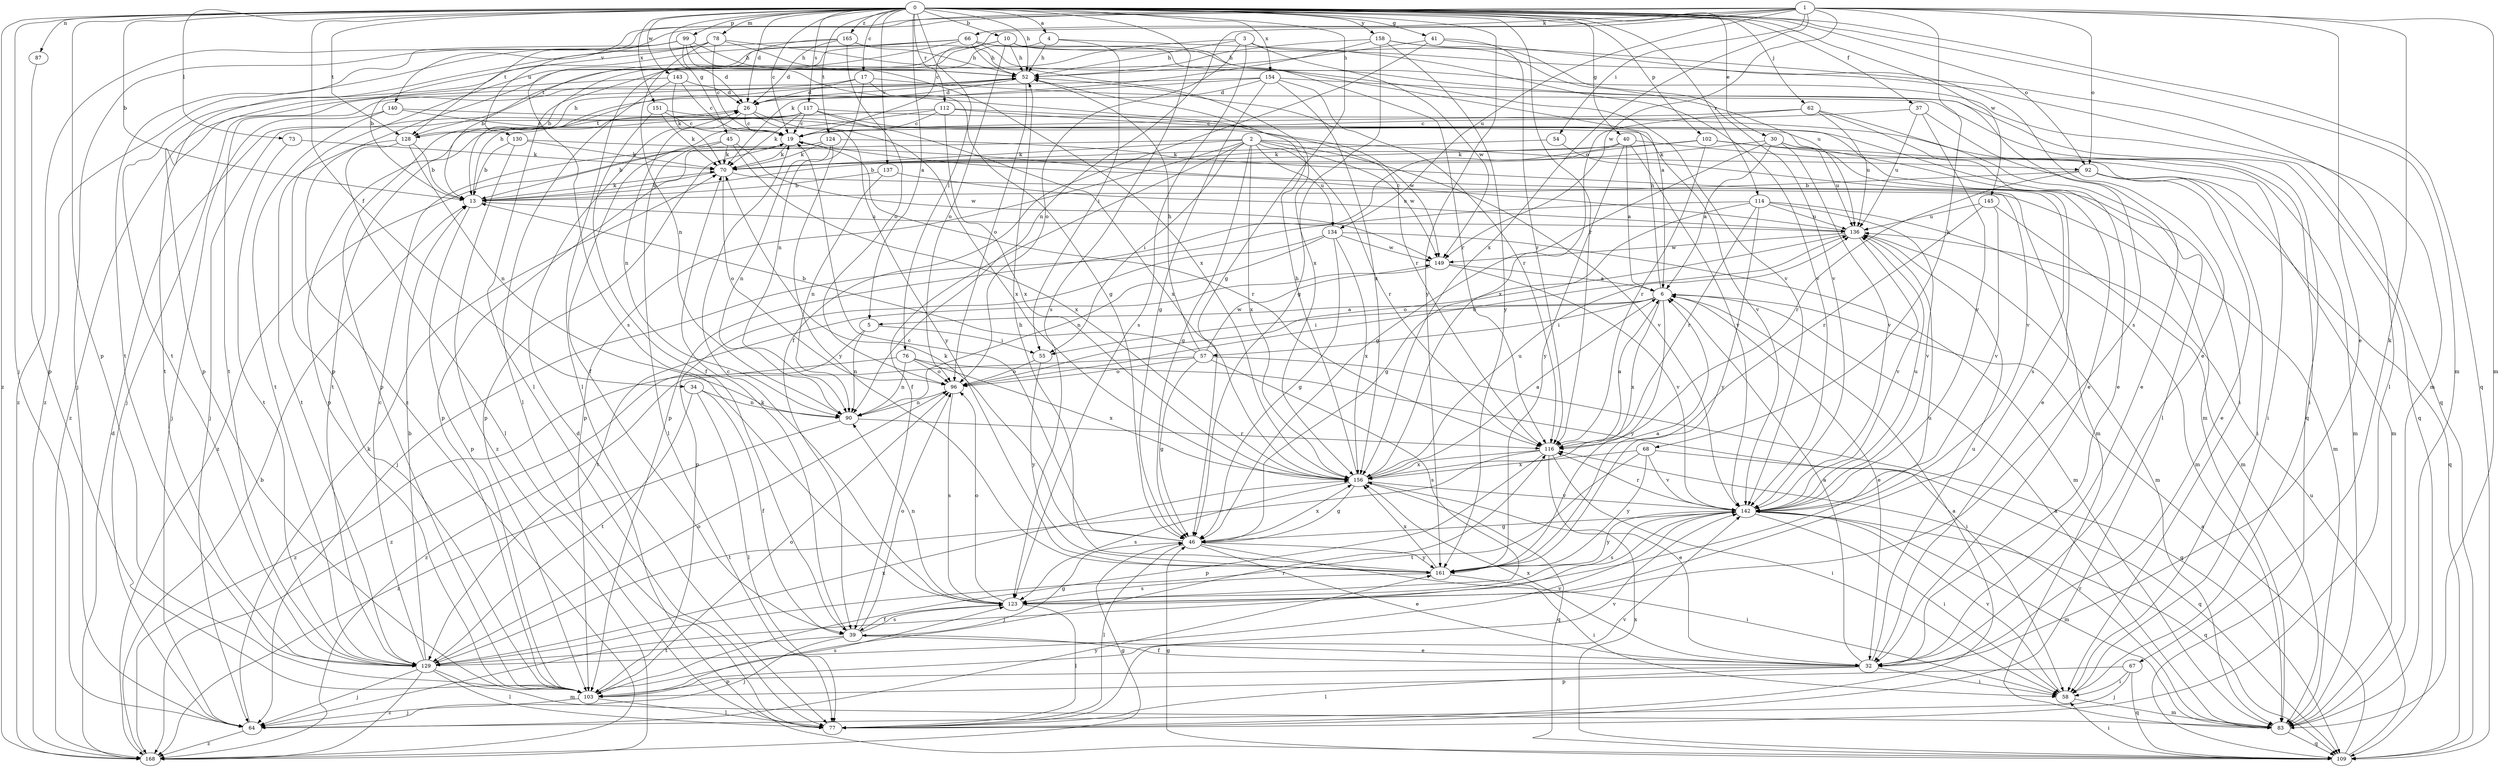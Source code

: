 strict digraph  {
0;
1;
2;
3;
4;
5;
6;
10;
13;
17;
19;
26;
30;
32;
34;
37;
39;
40;
41;
45;
46;
52;
54;
55;
57;
58;
62;
64;
66;
67;
68;
70;
73;
76;
77;
78;
83;
87;
90;
92;
96;
99;
102;
103;
109;
112;
114;
116;
117;
123;
124;
128;
129;
130;
134;
136;
137;
140;
142;
143;
145;
149;
151;
154;
156;
158;
161;
165;
168;
0 -> 4  [label=a];
0 -> 5  [label=a];
0 -> 10  [label=b];
0 -> 13  [label=b];
0 -> 17  [label=c];
0 -> 19  [label=c];
0 -> 26  [label=d];
0 -> 30  [label=e];
0 -> 34  [label=f];
0 -> 37  [label=f];
0 -> 40  [label=g];
0 -> 41  [label=g];
0 -> 45  [label=g];
0 -> 46  [label=g];
0 -> 52  [label=h];
0 -> 62  [label=j];
0 -> 64  [label=j];
0 -> 73  [label=l];
0 -> 76  [label=l];
0 -> 78  [label=m];
0 -> 83  [label=m];
0 -> 87  [label=n];
0 -> 92  [label=o];
0 -> 99  [label=p];
0 -> 102  [label=p];
0 -> 103  [label=p];
0 -> 109  [label=q];
0 -> 112  [label=r];
0 -> 114  [label=r];
0 -> 116  [label=r];
0 -> 117  [label=s];
0 -> 123  [label=s];
0 -> 124  [label=t];
0 -> 128  [label=t];
0 -> 137  [label=v];
0 -> 143  [label=w];
0 -> 145  [label=w];
0 -> 151  [label=x];
0 -> 154  [label=x];
0 -> 158  [label=y];
0 -> 161  [label=y];
0 -> 165  [label=z];
0 -> 168  [label=z];
1 -> 19  [label=c];
1 -> 32  [label=e];
1 -> 54  [label=i];
1 -> 66  [label=k];
1 -> 67  [label=k];
1 -> 68  [label=k];
1 -> 83  [label=m];
1 -> 90  [label=n];
1 -> 92  [label=o];
1 -> 128  [label=t];
1 -> 130  [label=u];
1 -> 134  [label=u];
1 -> 140  [label=v];
1 -> 149  [label=w];
1 -> 156  [label=x];
2 -> 39  [label=f];
2 -> 46  [label=g];
2 -> 55  [label=i];
2 -> 70  [label=k];
2 -> 92  [label=o];
2 -> 103  [label=p];
2 -> 116  [label=r];
2 -> 134  [label=u];
2 -> 142  [label=v];
2 -> 149  [label=w];
2 -> 156  [label=x];
2 -> 168  [label=z];
3 -> 13  [label=b];
3 -> 52  [label=h];
3 -> 96  [label=o];
3 -> 123  [label=s];
3 -> 136  [label=u];
3 -> 149  [label=w];
4 -> 52  [label=h];
4 -> 55  [label=i];
4 -> 77  [label=l];
4 -> 142  [label=v];
5 -> 55  [label=i];
5 -> 90  [label=n];
5 -> 168  [label=z];
6 -> 5  [label=a];
6 -> 32  [label=e];
6 -> 52  [label=h];
6 -> 55  [label=i];
6 -> 57  [label=i];
6 -> 156  [label=x];
6 -> 161  [label=y];
10 -> 52  [label=h];
10 -> 77  [label=l];
10 -> 83  [label=m];
10 -> 96  [label=o];
10 -> 116  [label=r];
10 -> 128  [label=t];
13 -> 52  [label=h];
13 -> 70  [label=k];
13 -> 103  [label=p];
13 -> 136  [label=u];
17 -> 26  [label=d];
17 -> 90  [label=n];
17 -> 109  [label=q];
17 -> 116  [label=r];
17 -> 168  [label=z];
19 -> 70  [label=k];
19 -> 103  [label=p];
19 -> 116  [label=r];
26 -> 19  [label=c];
26 -> 90  [label=n];
26 -> 128  [label=t];
26 -> 156  [label=x];
26 -> 161  [label=y];
30 -> 6  [label=a];
30 -> 32  [label=e];
30 -> 46  [label=g];
30 -> 70  [label=k];
30 -> 136  [label=u];
30 -> 142  [label=v];
32 -> 6  [label=a];
32 -> 39  [label=f];
32 -> 58  [label=i];
32 -> 77  [label=l];
32 -> 103  [label=p];
32 -> 136  [label=u];
32 -> 156  [label=x];
34 -> 39  [label=f];
34 -> 77  [label=l];
34 -> 90  [label=n];
34 -> 129  [label=t];
37 -> 19  [label=c];
37 -> 32  [label=e];
37 -> 136  [label=u];
37 -> 142  [label=v];
39 -> 32  [label=e];
39 -> 46  [label=g];
39 -> 64  [label=j];
39 -> 70  [label=k];
39 -> 96  [label=o];
39 -> 123  [label=s];
39 -> 129  [label=t];
40 -> 6  [label=a];
40 -> 70  [label=k];
40 -> 83  [label=m];
40 -> 103  [label=p];
40 -> 142  [label=v];
40 -> 161  [label=y];
41 -> 32  [label=e];
41 -> 39  [label=f];
41 -> 52  [label=h];
41 -> 116  [label=r];
45 -> 13  [label=b];
45 -> 70  [label=k];
45 -> 77  [label=l];
45 -> 149  [label=w];
45 -> 156  [label=x];
46 -> 19  [label=c];
46 -> 32  [label=e];
46 -> 58  [label=i];
46 -> 70  [label=k];
46 -> 77  [label=l];
46 -> 156  [label=x];
46 -> 161  [label=y];
52 -> 26  [label=d];
52 -> 64  [label=j];
52 -> 96  [label=o];
54 -> 70  [label=k];
54 -> 123  [label=s];
55 -> 96  [label=o];
55 -> 161  [label=y];
57 -> 13  [label=b];
57 -> 46  [label=g];
57 -> 52  [label=h];
57 -> 96  [label=o];
57 -> 109  [label=q];
57 -> 123  [label=s];
57 -> 149  [label=w];
57 -> 168  [label=z];
58 -> 83  [label=m];
58 -> 142  [label=v];
62 -> 19  [label=c];
62 -> 32  [label=e];
62 -> 77  [label=l];
62 -> 136  [label=u];
62 -> 156  [label=x];
64 -> 70  [label=k];
64 -> 161  [label=y];
64 -> 168  [label=z];
66 -> 6  [label=a];
66 -> 13  [label=b];
66 -> 52  [label=h];
66 -> 103  [label=p];
66 -> 109  [label=q];
66 -> 123  [label=s];
66 -> 129  [label=t];
66 -> 168  [label=z];
67 -> 58  [label=i];
67 -> 64  [label=j];
67 -> 103  [label=p];
67 -> 109  [label=q];
68 -> 109  [label=q];
68 -> 129  [label=t];
68 -> 142  [label=v];
68 -> 156  [label=x];
68 -> 161  [label=y];
70 -> 13  [label=b];
70 -> 83  [label=m];
70 -> 96  [label=o];
73 -> 70  [label=k];
73 -> 129  [label=t];
76 -> 58  [label=i];
76 -> 90  [label=n];
76 -> 96  [label=o];
76 -> 156  [label=x];
76 -> 168  [label=z];
77 -> 6  [label=a];
77 -> 142  [label=v];
78 -> 13  [label=b];
78 -> 19  [label=c];
78 -> 52  [label=h];
78 -> 90  [label=n];
78 -> 142  [label=v];
78 -> 168  [label=z];
83 -> 6  [label=a];
83 -> 109  [label=q];
83 -> 116  [label=r];
87 -> 103  [label=p];
90 -> 116  [label=r];
90 -> 168  [label=z];
92 -> 13  [label=b];
92 -> 32  [label=e];
92 -> 58  [label=i];
92 -> 109  [label=q];
92 -> 116  [label=r];
96 -> 90  [label=n];
96 -> 123  [label=s];
96 -> 136  [label=u];
99 -> 26  [label=d];
99 -> 46  [label=g];
99 -> 52  [label=h];
99 -> 64  [label=j];
99 -> 129  [label=t];
99 -> 156  [label=x];
99 -> 168  [label=z];
102 -> 13  [label=b];
102 -> 58  [label=i];
102 -> 70  [label=k];
102 -> 83  [label=m];
102 -> 116  [label=r];
103 -> 64  [label=j];
103 -> 77  [label=l];
103 -> 96  [label=o];
103 -> 116  [label=r];
103 -> 123  [label=s];
103 -> 142  [label=v];
109 -> 6  [label=a];
109 -> 26  [label=d];
109 -> 46  [label=g];
109 -> 58  [label=i];
109 -> 136  [label=u];
109 -> 156  [label=x];
112 -> 19  [label=c];
112 -> 32  [label=e];
112 -> 39  [label=f];
112 -> 129  [label=t];
112 -> 142  [label=v];
112 -> 156  [label=x];
114 -> 46  [label=g];
114 -> 64  [label=j];
114 -> 83  [label=m];
114 -> 116  [label=r];
114 -> 136  [label=u];
114 -> 142  [label=v];
114 -> 161  [label=y];
116 -> 6  [label=a];
116 -> 32  [label=e];
116 -> 58  [label=i];
116 -> 103  [label=p];
116 -> 129  [label=t];
116 -> 156  [label=x];
117 -> 19  [label=c];
117 -> 58  [label=i];
117 -> 64  [label=j];
117 -> 70  [label=k];
117 -> 83  [label=m];
117 -> 103  [label=p];
117 -> 156  [label=x];
123 -> 19  [label=c];
123 -> 39  [label=f];
123 -> 77  [label=l];
123 -> 90  [label=n];
123 -> 96  [label=o];
123 -> 136  [label=u];
124 -> 70  [label=k];
124 -> 83  [label=m];
124 -> 90  [label=n];
124 -> 103  [label=p];
124 -> 161  [label=y];
128 -> 13  [label=b];
128 -> 52  [label=h];
128 -> 77  [label=l];
128 -> 90  [label=n];
128 -> 129  [label=t];
129 -> 13  [label=b];
129 -> 19  [label=c];
129 -> 64  [label=j];
129 -> 77  [label=l];
129 -> 83  [label=m];
129 -> 96  [label=o];
129 -> 142  [label=v];
129 -> 156  [label=x];
129 -> 168  [label=z];
130 -> 13  [label=b];
130 -> 70  [label=k];
130 -> 142  [label=v];
130 -> 168  [label=z];
134 -> 46  [label=g];
134 -> 83  [label=m];
134 -> 90  [label=n];
134 -> 103  [label=p];
134 -> 149  [label=w];
134 -> 156  [label=x];
136 -> 19  [label=c];
136 -> 83  [label=m];
136 -> 96  [label=o];
136 -> 142  [label=v];
136 -> 149  [label=w];
137 -> 13  [label=b];
137 -> 90  [label=n];
137 -> 136  [label=u];
140 -> 19  [label=c];
140 -> 64  [label=j];
140 -> 129  [label=t];
140 -> 149  [label=w];
142 -> 46  [label=g];
142 -> 58  [label=i];
142 -> 64  [label=j];
142 -> 83  [label=m];
142 -> 109  [label=q];
142 -> 116  [label=r];
142 -> 123  [label=s];
142 -> 136  [label=u];
142 -> 161  [label=y];
143 -> 19  [label=c];
143 -> 26  [label=d];
143 -> 70  [label=k];
143 -> 77  [label=l];
143 -> 129  [label=t];
145 -> 83  [label=m];
145 -> 116  [label=r];
145 -> 136  [label=u];
145 -> 142  [label=v];
149 -> 6  [label=a];
149 -> 129  [label=t];
149 -> 142  [label=v];
151 -> 19  [label=c];
151 -> 39  [label=f];
151 -> 58  [label=i];
151 -> 70  [label=k];
154 -> 26  [label=d];
154 -> 46  [label=g];
154 -> 103  [label=p];
154 -> 109  [label=q];
154 -> 116  [label=r];
154 -> 129  [label=t];
154 -> 156  [label=x];
156 -> 6  [label=a];
156 -> 46  [label=g];
156 -> 52  [label=h];
156 -> 109  [label=q];
156 -> 123  [label=s];
156 -> 136  [label=u];
156 -> 142  [label=v];
158 -> 46  [label=g];
158 -> 52  [label=h];
158 -> 70  [label=k];
158 -> 77  [label=l];
158 -> 142  [label=v];
158 -> 161  [label=y];
161 -> 6  [label=a];
161 -> 52  [label=h];
161 -> 58  [label=i];
161 -> 123  [label=s];
161 -> 156  [label=x];
165 -> 26  [label=d];
165 -> 52  [label=h];
165 -> 96  [label=o];
165 -> 103  [label=p];
165 -> 123  [label=s];
165 -> 156  [label=x];
168 -> 13  [label=b];
168 -> 26  [label=d];
168 -> 46  [label=g];
}
